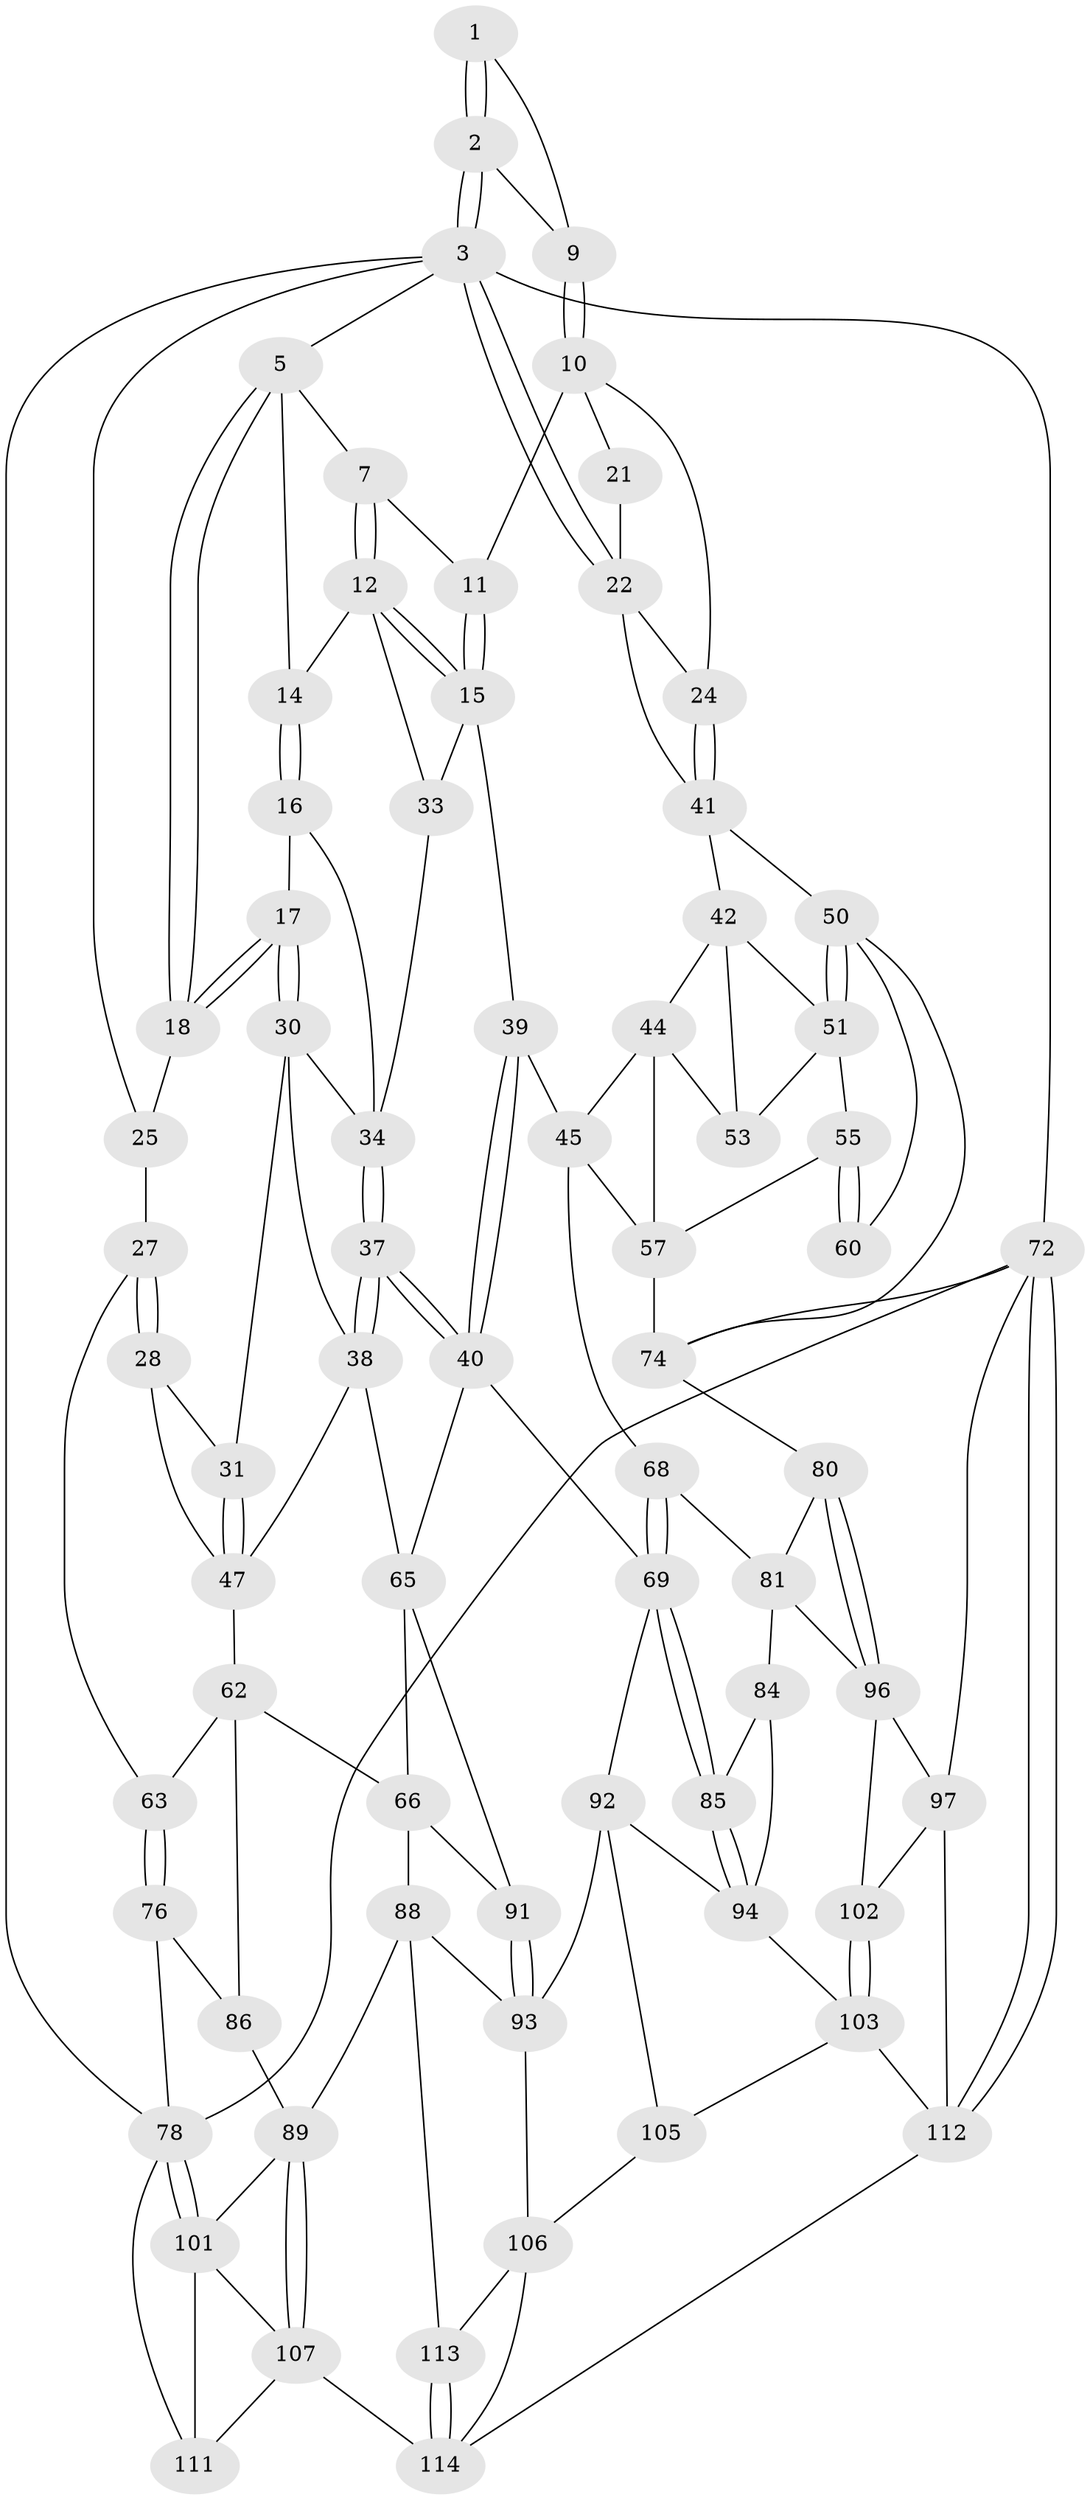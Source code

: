 // original degree distribution, {3: 0.0423728813559322, 6: 0.23728813559322035, 5: 0.5169491525423728, 4: 0.2033898305084746}
// Generated by graph-tools (version 1.1) at 2025/11/02/27/25 16:11:53]
// undirected, 72 vertices, 159 edges
graph export_dot {
graph [start="1"]
  node [color=gray90,style=filled];
  1 [pos="+0.7146710014741945+0"];
  2 [pos="+1+0"];
  3 [pos="+1+0",super="+4"];
  5 [pos="+0.33675392493187106+0",super="+6"];
  7 [pos="+0.5464134449072473+0",super="+8"];
  9 [pos="+0.8117478907058902+0.07868231472167715",super="+19"];
  10 [pos="+0.7925353822654789+0.1476780173831784",super="+20"];
  11 [pos="+0.7058436791264708+0.10029244148755204"];
  12 [pos="+0.5337802905380991+0.08331292104697803",super="+13"];
  14 [pos="+0.45732635552491463+0.13068597907758173"];
  15 [pos="+0.6070743461116694+0.1682988986422674",super="+32"];
  16 [pos="+0.4138594060964594+0.14562076253523318"];
  17 [pos="+0.3321169554811172+0.1059812878053096"];
  18 [pos="+0.3005225016338632+0.030355460697111713"];
  21 [pos="+0.9162663373392714+0.061396048519845745"];
  22 [pos="+1+0.1556649429111675",super="+23"];
  24 [pos="+0.8225228709797898+0.20991326569835825"];
  25 [pos="+0.1915619689953403+0.09208606726415297",super="+26"];
  27 [pos="+0+0.22785404877434232"];
  28 [pos="+0.09131750648154112+0.2976354320272384",super="+29"];
  30 [pos="+0.28778997290216174+0.22898270211287228",super="+36"];
  31 [pos="+0.25206421829056835+0.25168294484969256"];
  33 [pos="+0.5158709676255097+0.19479461891678135"];
  34 [pos="+0.4935742075532512+0.21420869401255627",super="+35"];
  37 [pos="+0.4907065324398575+0.4239953801433429"];
  38 [pos="+0.48887867513724137+0.423843486562847",super="+49"];
  39 [pos="+0.6335963211112686+0.3339413974970183"];
  40 [pos="+0.4971999957084266+0.42555698793797575",super="+71"];
  41 [pos="+0.8245974806071097+0.24117041129002242",super="+46"];
  42 [pos="+0.8166839686925321+0.2635258250033145",super="+43"];
  44 [pos="+0.671236985209727+0.3299070170503321",super="+54"];
  45 [pos="+0.6542140243097618+0.33395181200760765",super="+61"];
  47 [pos="+0.16577918531037467+0.33207752107689525",super="+48"];
  50 [pos="+1+0.2808637705856543",super="+59"];
  51 [pos="+0.9682129491800984+0.3024635749734221",super="+52"];
  53 [pos="+0.8458067604325411+0.3199737593225229"];
  55 [pos="+0.9106373413935501+0.37685065669254403",super="+56"];
  57 [pos="+0.8340081460531347+0.5188279828359552",super="+58"];
  60 [pos="+1+0.42802168629833665"];
  62 [pos="+0.16235705401504175+0.5565267152141022",super="+67"];
  63 [pos="+0.12343653710282099+0.5502225910482377",super="+64"];
  65 [pos="+0.3693667865233666+0.5116066664657362",super="+82"];
  66 [pos="+0.22004901498687798+0.5809542201443246",super="+87"];
  68 [pos="+0.6799046238308137+0.5816963260469359"];
  69 [pos="+0.6045187865538908+0.588885501974873",super="+70"];
  72 [pos="+1+1",super="+73"];
  74 [pos="+1+0.6254778934873368",super="+75"];
  76 [pos="+0+0.6599578821688129",super="+77"];
  78 [pos="+0+0.7822990807894381",super="+79"];
  80 [pos="+0.8698013085306067+0.6753241785200575"];
  81 [pos="+0.7550072086994962+0.6473665440179988",super="+83"];
  84 [pos="+0.6990547216848203+0.7569397218063546"];
  85 [pos="+0.6289819444448145+0.6586351806384683"];
  86 [pos="+0.06953208767353013+0.7049386087836855"];
  88 [pos="+0.21440105048750852+0.8242619622135574",super="+100"];
  89 [pos="+0.19105202066668317+0.827129869287961",super="+90"];
  91 [pos="+0.401097215558165+0.712344349896938"];
  92 [pos="+0.4649306895881121+0.739165037533529",super="+95"];
  93 [pos="+0.4194011236944945+0.7239988794604959",super="+99"];
  94 [pos="+0.5771014081437763+0.802372398013026",super="+104"];
  96 [pos="+0.8385995562577471+0.7404522130828143",super="+98"];
  97 [pos="+0.8723302132947927+0.8350711567505112",super="+110"];
  101 [pos="+0.005169377444695409+0.8374033098455851",super="+108"];
  102 [pos="+0.6961704824450589+0.8695616942261217"];
  103 [pos="+0.684179503060918+0.8729019966167239",super="+109"];
  105 [pos="+0.47353909278878525+0.8563985436193868"];
  106 [pos="+0.45596061322707077+0.8945304129929178",super="+116"];
  107 [pos="+0.11748646643342542+0.8940395754291682",super="+115"];
  111 [pos="+0+1"];
  112 [pos="+0.78599284576654+1",super="+117"];
  113 [pos="+0.2773301081549428+0.916563767369539"];
  114 [pos="+0.22659821777845376+1",super="+118"];
  1 -- 2;
  1 -- 2;
  1 -- 9;
  2 -- 3;
  2 -- 3;
  2 -- 9;
  3 -- 22;
  3 -- 22;
  3 -- 72;
  3 -- 5;
  3 -- 78;
  3 -- 25;
  5 -- 18;
  5 -- 18;
  5 -- 14;
  5 -- 7;
  7 -- 12;
  7 -- 12;
  7 -- 11;
  9 -- 10;
  9 -- 10;
  10 -- 11;
  10 -- 24;
  10 -- 21;
  11 -- 15;
  11 -- 15;
  12 -- 15;
  12 -- 15;
  12 -- 33;
  12 -- 14;
  14 -- 16;
  14 -- 16;
  15 -- 33;
  15 -- 39;
  16 -- 17;
  16 -- 34;
  17 -- 18;
  17 -- 18;
  17 -- 30;
  17 -- 30;
  18 -- 25;
  21 -- 22;
  22 -- 24;
  22 -- 41;
  24 -- 41;
  24 -- 41;
  25 -- 27;
  27 -- 28;
  27 -- 28;
  27 -- 63;
  28 -- 47;
  28 -- 31;
  30 -- 31;
  30 -- 38;
  30 -- 34;
  31 -- 47;
  31 -- 47;
  33 -- 34;
  34 -- 37;
  34 -- 37;
  37 -- 38;
  37 -- 38;
  37 -- 40;
  37 -- 40;
  38 -- 65;
  38 -- 47;
  39 -- 40;
  39 -- 40;
  39 -- 45;
  40 -- 65;
  40 -- 69;
  41 -- 42;
  41 -- 50;
  42 -- 51;
  42 -- 44;
  42 -- 53;
  44 -- 45;
  44 -- 53;
  44 -- 57;
  45 -- 68;
  45 -- 57;
  47 -- 62;
  50 -- 51;
  50 -- 51;
  50 -- 60;
  50 -- 74;
  51 -- 53;
  51 -- 55;
  55 -- 60 [weight=2];
  55 -- 60;
  55 -- 57;
  57 -- 74;
  62 -- 63;
  62 -- 86;
  62 -- 66;
  63 -- 76 [weight=2];
  63 -- 76;
  65 -- 66;
  65 -- 91;
  66 -- 88;
  66 -- 91;
  68 -- 69;
  68 -- 69;
  68 -- 81;
  69 -- 85;
  69 -- 85;
  69 -- 92;
  72 -- 112;
  72 -- 112;
  72 -- 78;
  72 -- 97;
  72 -- 74;
  74 -- 80;
  76 -- 78;
  76 -- 86;
  78 -- 101;
  78 -- 101;
  78 -- 111;
  80 -- 81;
  80 -- 96;
  80 -- 96;
  81 -- 96;
  81 -- 84;
  84 -- 85;
  84 -- 94;
  85 -- 94;
  85 -- 94;
  86 -- 89;
  88 -- 89;
  88 -- 113;
  88 -- 93;
  89 -- 107;
  89 -- 107;
  89 -- 101;
  91 -- 93;
  91 -- 93;
  92 -- 93;
  92 -- 105;
  92 -- 94;
  93 -- 106;
  94 -- 103;
  96 -- 97;
  96 -- 102;
  97 -- 112;
  97 -- 102;
  101 -- 107;
  101 -- 111;
  102 -- 103;
  102 -- 103;
  103 -- 105;
  103 -- 112;
  105 -- 106;
  106 -- 113;
  106 -- 114;
  107 -- 114;
  107 -- 111;
  112 -- 114;
  113 -- 114;
  113 -- 114;
}
